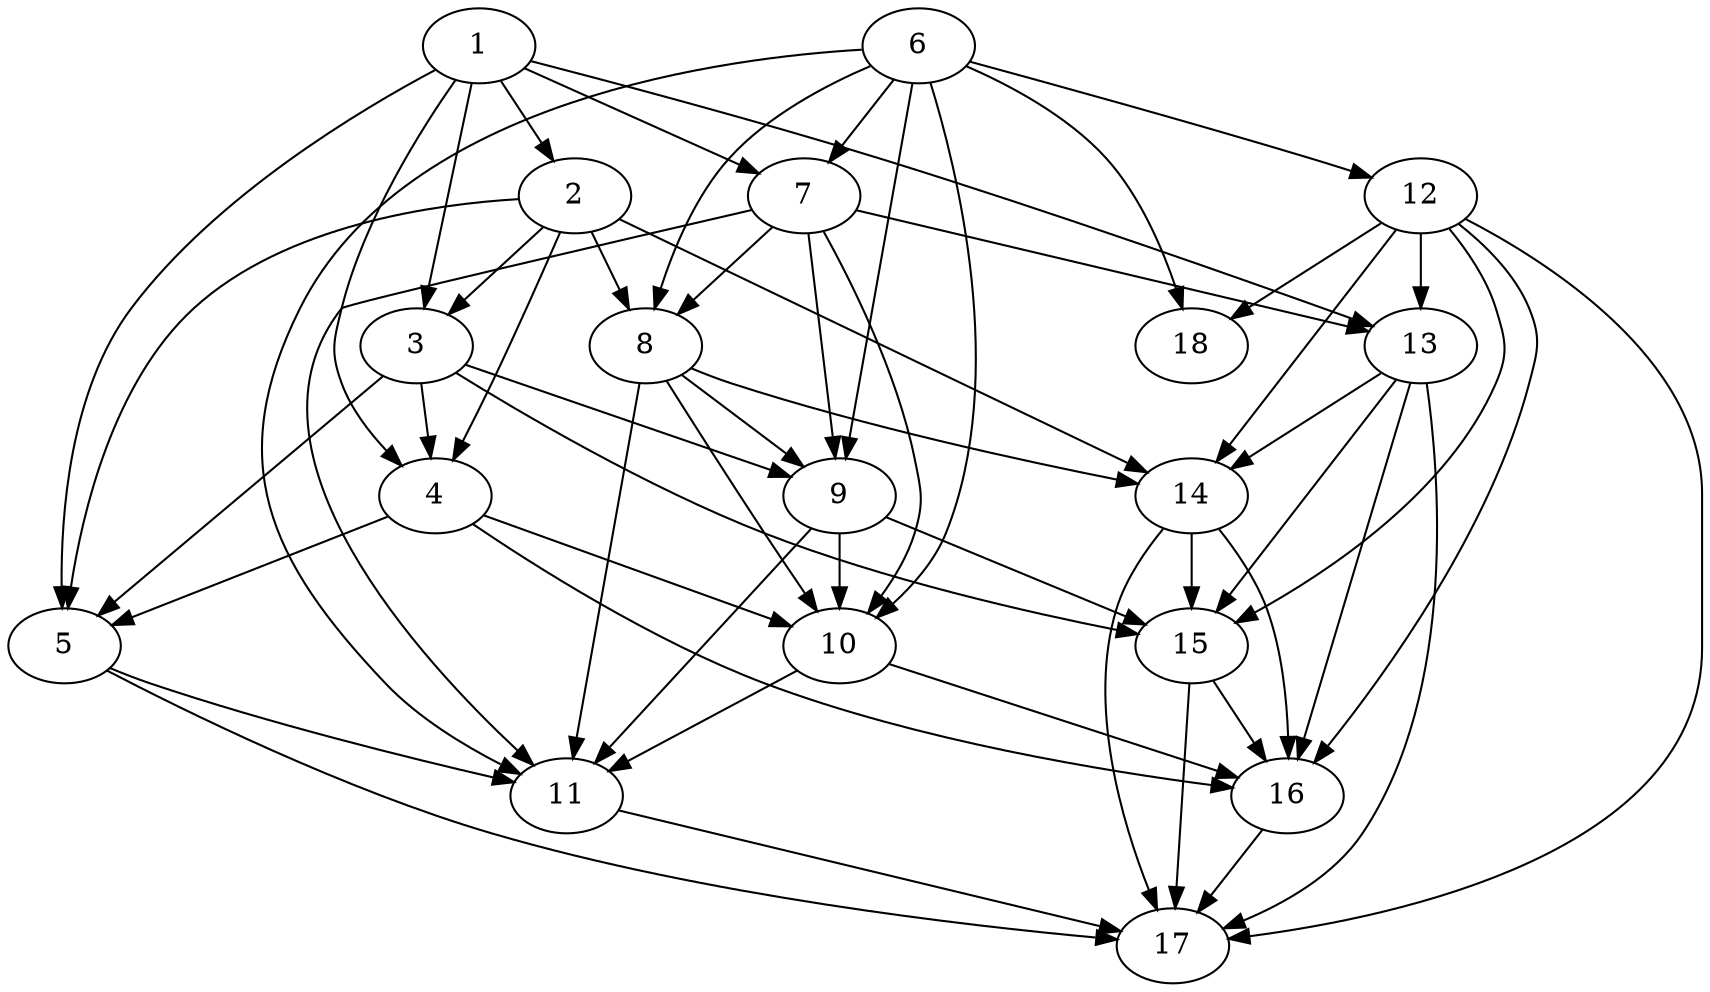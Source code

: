 strict digraph  {
	1 -> 2;
	1 -> 3;
	1 -> 4;
	1 -> 5;
	1 -> 7;
	1 -> 13;
	2 -> 3;
	2 -> 4;
	2 -> 5;
	2 -> 8;
	2 -> 14;
	3 -> 4;
	3 -> 5;
	3 -> 9;
	3 -> 15;
	4 -> 5;
	4 -> 10;
	4 -> 16;
	5 -> 11;
	5 -> 17;
	6 -> 7;
	6 -> 8;
	6 -> 9;
	6 -> 10;
	6 -> 11;
	6 -> 12;
	6 -> 18;
	7 -> 8;
	7 -> 9;
	7 -> 10;
	7 -> 11;
	7 -> 13;
	8 -> 9;
	8 -> 10;
	8 -> 11;
	8 -> 14;
	9 -> 10;
	9 -> 11;
	9 -> 15;
	10 -> 11;
	10 -> 16;
	11 -> 17;
	12 -> 13;
	12 -> 14;
	12 -> 15;
	12 -> 16;
	12 -> 17;
	12 -> 18;
	13 -> 14;
	13 -> 15;
	13 -> 16;
	13 -> 17;
	14 -> 15;
	14 -> 16;
	14 -> 17;
	15 -> 16;
	15 -> 17;
	16 -> 17;
}
